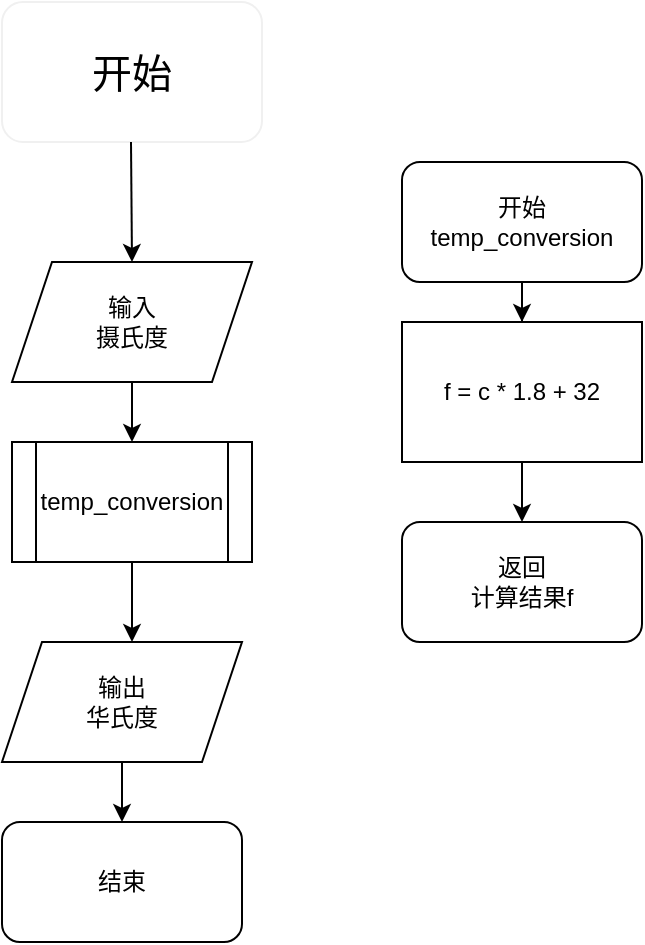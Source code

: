 <mxfile version="14.2.4" type="embed">
    <diagram id="3KAkqy-UXoC5Jie5XoUD" name="第 1 页">
        <mxGraphModel dx="524" dy="548" grid="1" gridSize="10" guides="1" tooltips="1" connect="1" arrows="1" fold="1" page="1" pageScale="1" pageWidth="827" pageHeight="1169" math="0" shadow="0">
            <root>
                <mxCell id="0"/>
                <mxCell id="1" parent="0"/>
                <mxCell id="2" value="&lt;font style=&quot;font-size: 20px&quot;&gt;开始&lt;/font&gt;" style="rounded=1;whiteSpace=wrap;html=1;strokeColor=#F0F0F0;" parent="1" vertex="1">
                    <mxGeometry x="200" y="20" width="130" height="70" as="geometry"/>
                </mxCell>
                <mxCell id="43" value="" style="endArrow=classic;html=1;" parent="1" edge="1">
                    <mxGeometry width="50" height="50" relative="1" as="geometry">
                        <mxPoint x="264.5" y="90" as="sourcePoint"/>
                        <mxPoint x="265" y="150" as="targetPoint"/>
                    </mxGeometry>
                </mxCell>
                <mxCell id="57" style="edgeStyle=orthogonalEdgeStyle;rounded=0;orthogonalLoop=1;jettySize=auto;html=1;exitX=0.5;exitY=1;exitDx=0;exitDy=0;entryX=0;entryY=0.5;entryDx=0;entryDy=0;" parent="1" source="56" edge="1">
                    <mxGeometry relative="1" as="geometry">
                        <Array as="points">
                            <mxPoint x="270" y="650"/>
                            <mxPoint x="90" y="650"/>
                            <mxPoint x="90" y="400"/>
                        </Array>
                        <mxPoint x="210" y="400" as="targetPoint"/>
                    </mxGeometry>
                </mxCell>
                <mxCell id="63" style="edgeStyle=orthogonalEdgeStyle;rounded=0;orthogonalLoop=1;jettySize=auto;html=1;exitX=0.5;exitY=1;exitDx=0;exitDy=0;" edge="1" parent="1" source="62" target="64">
                    <mxGeometry relative="1" as="geometry">
                        <mxPoint x="265" y="270" as="targetPoint"/>
                    </mxGeometry>
                </mxCell>
                <mxCell id="62" value="输入&lt;br&gt;摄氏度" style="shape=parallelogram;perimeter=parallelogramPerimeter;whiteSpace=wrap;html=1;fixedSize=1;" vertex="1" parent="1">
                    <mxGeometry x="205" y="150" width="120" height="60" as="geometry"/>
                </mxCell>
                <mxCell id="65" style="edgeStyle=orthogonalEdgeStyle;rounded=0;orthogonalLoop=1;jettySize=auto;html=1;exitX=0.5;exitY=1;exitDx=0;exitDy=0;" edge="1" parent="1" source="64">
                    <mxGeometry relative="1" as="geometry">
                        <mxPoint x="265" y="340" as="targetPoint"/>
                    </mxGeometry>
                </mxCell>
                <mxCell id="64" value="temp_conversion" style="shape=process;whiteSpace=wrap;html=1;backgroundOutline=1;" vertex="1" parent="1">
                    <mxGeometry x="205" y="240" width="120" height="60" as="geometry"/>
                </mxCell>
                <mxCell id="67" style="edgeStyle=orthogonalEdgeStyle;rounded=0;orthogonalLoop=1;jettySize=auto;html=1;exitX=0.5;exitY=1;exitDx=0;exitDy=0;" edge="1" parent="1" source="66" target="68">
                    <mxGeometry relative="1" as="geometry">
                        <mxPoint x="260" y="430" as="targetPoint"/>
                    </mxGeometry>
                </mxCell>
                <mxCell id="66" value="输出&lt;br&gt;华氏度" style="shape=parallelogram;perimeter=parallelogramPerimeter;whiteSpace=wrap;html=1;fixedSize=1;" vertex="1" parent="1">
                    <mxGeometry x="200" y="340" width="120" height="60" as="geometry"/>
                </mxCell>
                <mxCell id="68" value="结束" style="rounded=1;whiteSpace=wrap;html=1;" vertex="1" parent="1">
                    <mxGeometry x="200" y="430" width="120" height="60" as="geometry"/>
                </mxCell>
                <mxCell id="70" style="edgeStyle=orthogonalEdgeStyle;rounded=0;orthogonalLoop=1;jettySize=auto;html=1;exitX=0.5;exitY=1;exitDx=0;exitDy=0;" edge="1" parent="1" source="69" target="71">
                    <mxGeometry relative="1" as="geometry">
                        <mxPoint x="460" y="210" as="targetPoint"/>
                    </mxGeometry>
                </mxCell>
                <mxCell id="69" value="开始&lt;br&gt;temp_conversion" style="rounded=1;whiteSpace=wrap;html=1;" vertex="1" parent="1">
                    <mxGeometry x="400" y="100" width="120" height="60" as="geometry"/>
                </mxCell>
                <mxCell id="72" style="edgeStyle=orthogonalEdgeStyle;rounded=0;orthogonalLoop=1;jettySize=auto;html=1;exitX=0.5;exitY=1;exitDx=0;exitDy=0;" edge="1" parent="1" source="71" target="73">
                    <mxGeometry relative="1" as="geometry">
                        <mxPoint x="460" y="290" as="targetPoint"/>
                    </mxGeometry>
                </mxCell>
                <mxCell id="71" value="f = c * 1.8 + 32" style="rounded=0;whiteSpace=wrap;html=1;" vertex="1" parent="1">
                    <mxGeometry x="400" y="180" width="120" height="70" as="geometry"/>
                </mxCell>
                <mxCell id="73" value="返回&lt;br&gt;计算结果f" style="rounded=1;whiteSpace=wrap;html=1;" vertex="1" parent="1">
                    <mxGeometry x="400" y="280" width="120" height="60" as="geometry"/>
                </mxCell>
            </root>
        </mxGraphModel>
    </diagram>
</mxfile>